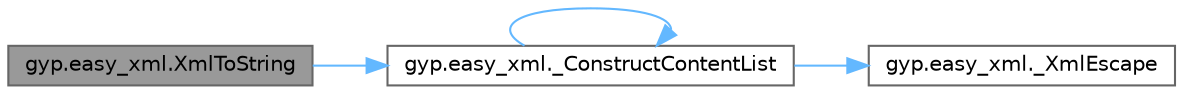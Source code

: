 digraph "gyp.easy_xml.XmlToString"
{
 // LATEX_PDF_SIZE
  bgcolor="transparent";
  edge [fontname=Helvetica,fontsize=10,labelfontname=Helvetica,labelfontsize=10];
  node [fontname=Helvetica,fontsize=10,shape=box,height=0.2,width=0.4];
  rankdir="LR";
  Node1 [id="Node000001",label="gyp.easy_xml.XmlToString",height=0.2,width=0.4,color="gray40", fillcolor="grey60", style="filled", fontcolor="black",tooltip=" "];
  Node1 -> Node2 [id="edge7_Node000001_Node000002",color="steelblue1",style="solid",tooltip=" "];
  Node2 [id="Node000002",label="gyp.easy_xml._ConstructContentList",height=0.2,width=0.4,color="grey40", fillcolor="white", style="filled",URL="$namespacegyp_1_1easy__xml.html#ac7f66029e9129c662361b77caee46401",tooltip=" "];
  Node2 -> Node2 [id="edge8_Node000002_Node000002",color="steelblue1",style="solid",tooltip=" "];
  Node2 -> Node3 [id="edge9_Node000002_Node000003",color="steelblue1",style="solid",tooltip=" "];
  Node3 [id="Node000003",label="gyp.easy_xml._XmlEscape",height=0.2,width=0.4,color="grey40", fillcolor="white", style="filled",URL="$namespacegyp_1_1easy__xml.html#a993445741df15aaa06fe1cdd8444de73",tooltip=" "];
}
